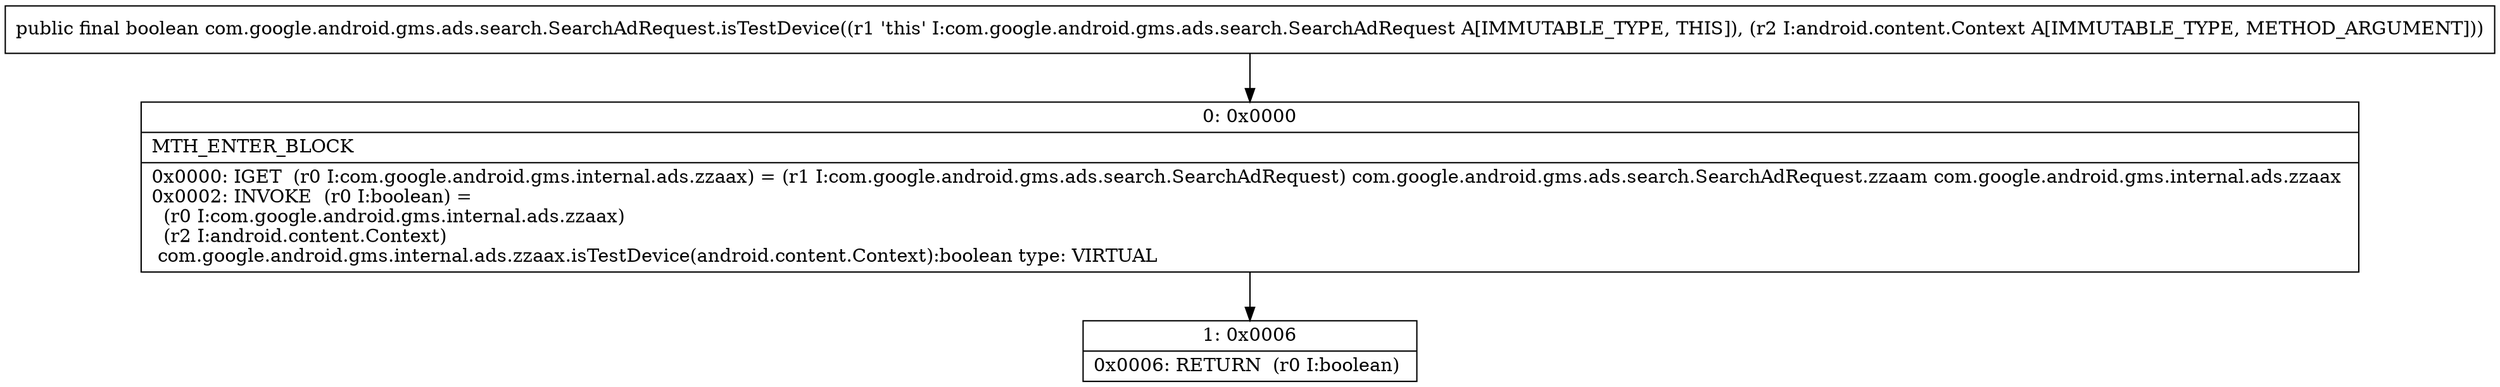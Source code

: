digraph "CFG forcom.google.android.gms.ads.search.SearchAdRequest.isTestDevice(Landroid\/content\/Context;)Z" {
Node_0 [shape=record,label="{0\:\ 0x0000|MTH_ENTER_BLOCK\l|0x0000: IGET  (r0 I:com.google.android.gms.internal.ads.zzaax) = (r1 I:com.google.android.gms.ads.search.SearchAdRequest) com.google.android.gms.ads.search.SearchAdRequest.zzaam com.google.android.gms.internal.ads.zzaax \l0x0002: INVOKE  (r0 I:boolean) = \l  (r0 I:com.google.android.gms.internal.ads.zzaax)\l  (r2 I:android.content.Context)\l com.google.android.gms.internal.ads.zzaax.isTestDevice(android.content.Context):boolean type: VIRTUAL \l}"];
Node_1 [shape=record,label="{1\:\ 0x0006|0x0006: RETURN  (r0 I:boolean) \l}"];
MethodNode[shape=record,label="{public final boolean com.google.android.gms.ads.search.SearchAdRequest.isTestDevice((r1 'this' I:com.google.android.gms.ads.search.SearchAdRequest A[IMMUTABLE_TYPE, THIS]), (r2 I:android.content.Context A[IMMUTABLE_TYPE, METHOD_ARGUMENT])) }"];
MethodNode -> Node_0;
Node_0 -> Node_1;
}

